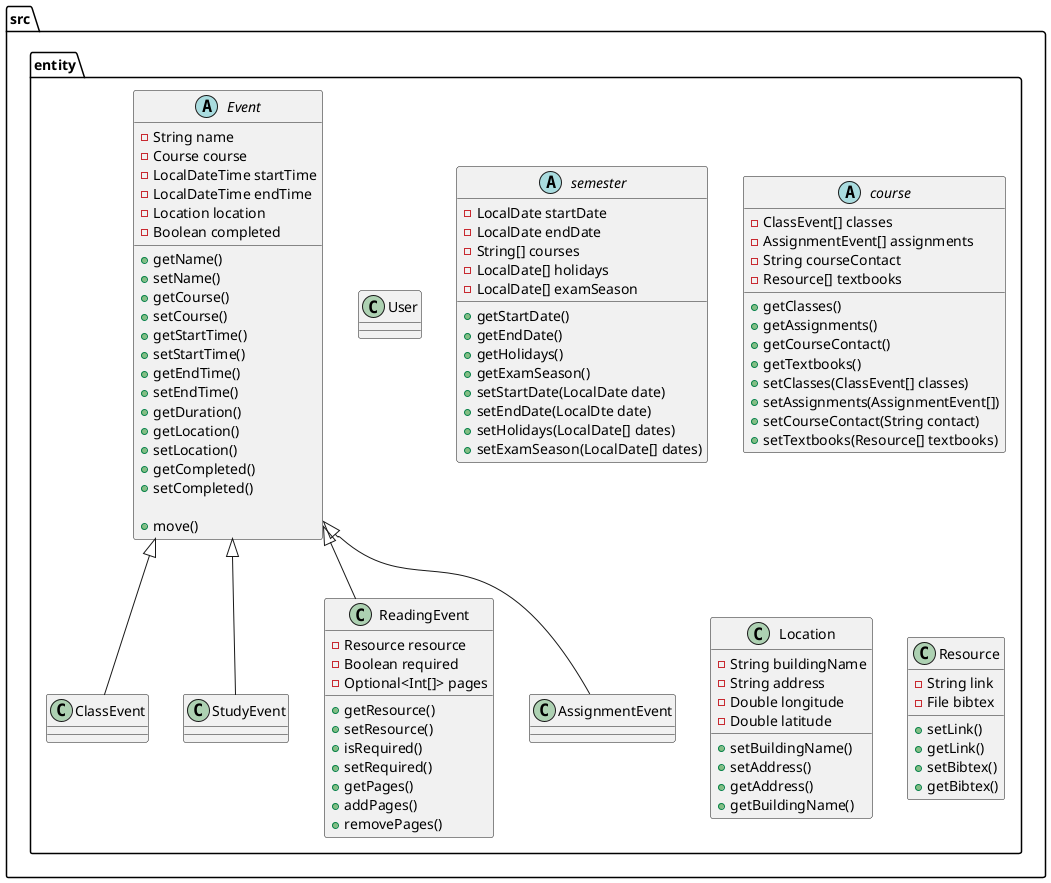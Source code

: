 @startuml

folder src {

    folder entity {

        abstract Event {
            -String name
            -Course course
            -LocalDateTime startTime
            -LocalDateTime endTime
            -Location location
            -Boolean completed

            +getName()
            +setName()
            +getCourse()
            +setCourse()
            +getStartTime()
            +setStartTime()
            +getEndTime()
            +setEndTime()
            +getDuration()
            +getLocation()
            +setLocation()
            +getCompleted()
            +setCompleted()

            +move()  /' Moves start and end times in unison '/
        }

        class ClassEvent extends Event {

        }

        class StudyEvent extends Event {

        }

        class ReadingEvent extends Event {
            -Resource resource
            -Boolean required
            -Optional<Int[]> pages

            +getResource()
            +setResource()
            +isRequired()
            +setRequired()
            +getPages()
            +addPages()
            +removePages()
        }

        class AssignmentEvent extends Event {

        }

        class User {
            ' Unimplemented for now
        }

        abstract semester{
         - LocalDate startDate
         - LocalDate endDate
         - String[] courses
         - LocalDate[] holidays
         - LocalDate[] examSeason

         + getStartDate()
         + getEndDate()
         + getHolidays()
         + getExamSeason()
         + setStartDate(LocalDate date)
         + setEndDate(LocalDte date)
         + setHolidays(LocalDate[] dates)
         + setExamSeason(LocalDate[] dates)
        }

        abstract course {
        - ClassEvent[] classes
        - AssignmentEvent[] assignments
        - String courseContact
        - Resource[] textbooks

        + getClasses()
        + getAssignments()
        + getCourseContact()
        + getTextbooks()
        + setClasses(ClassEvent[] classes)
        + setAssignments(AssignmentEvent[])
        + setCourseContact(String contact)
        + setTextbooks(Resource[] textbooks)
        }

    class Location{
        -String buildingName
        -String address
        -Double longitude
        -Double latitude

        + setBuildingName()
        + setAddress()
        + getAddress()
        + getBuildingName()
    }

    class Resource{
        -String link
        -File bibtex

        + setLink()
        + getLink()
        + setBibtex()
        + getBibtex()
    }

    }  /' folder entity '/


}  /' folder src '/

@enduml